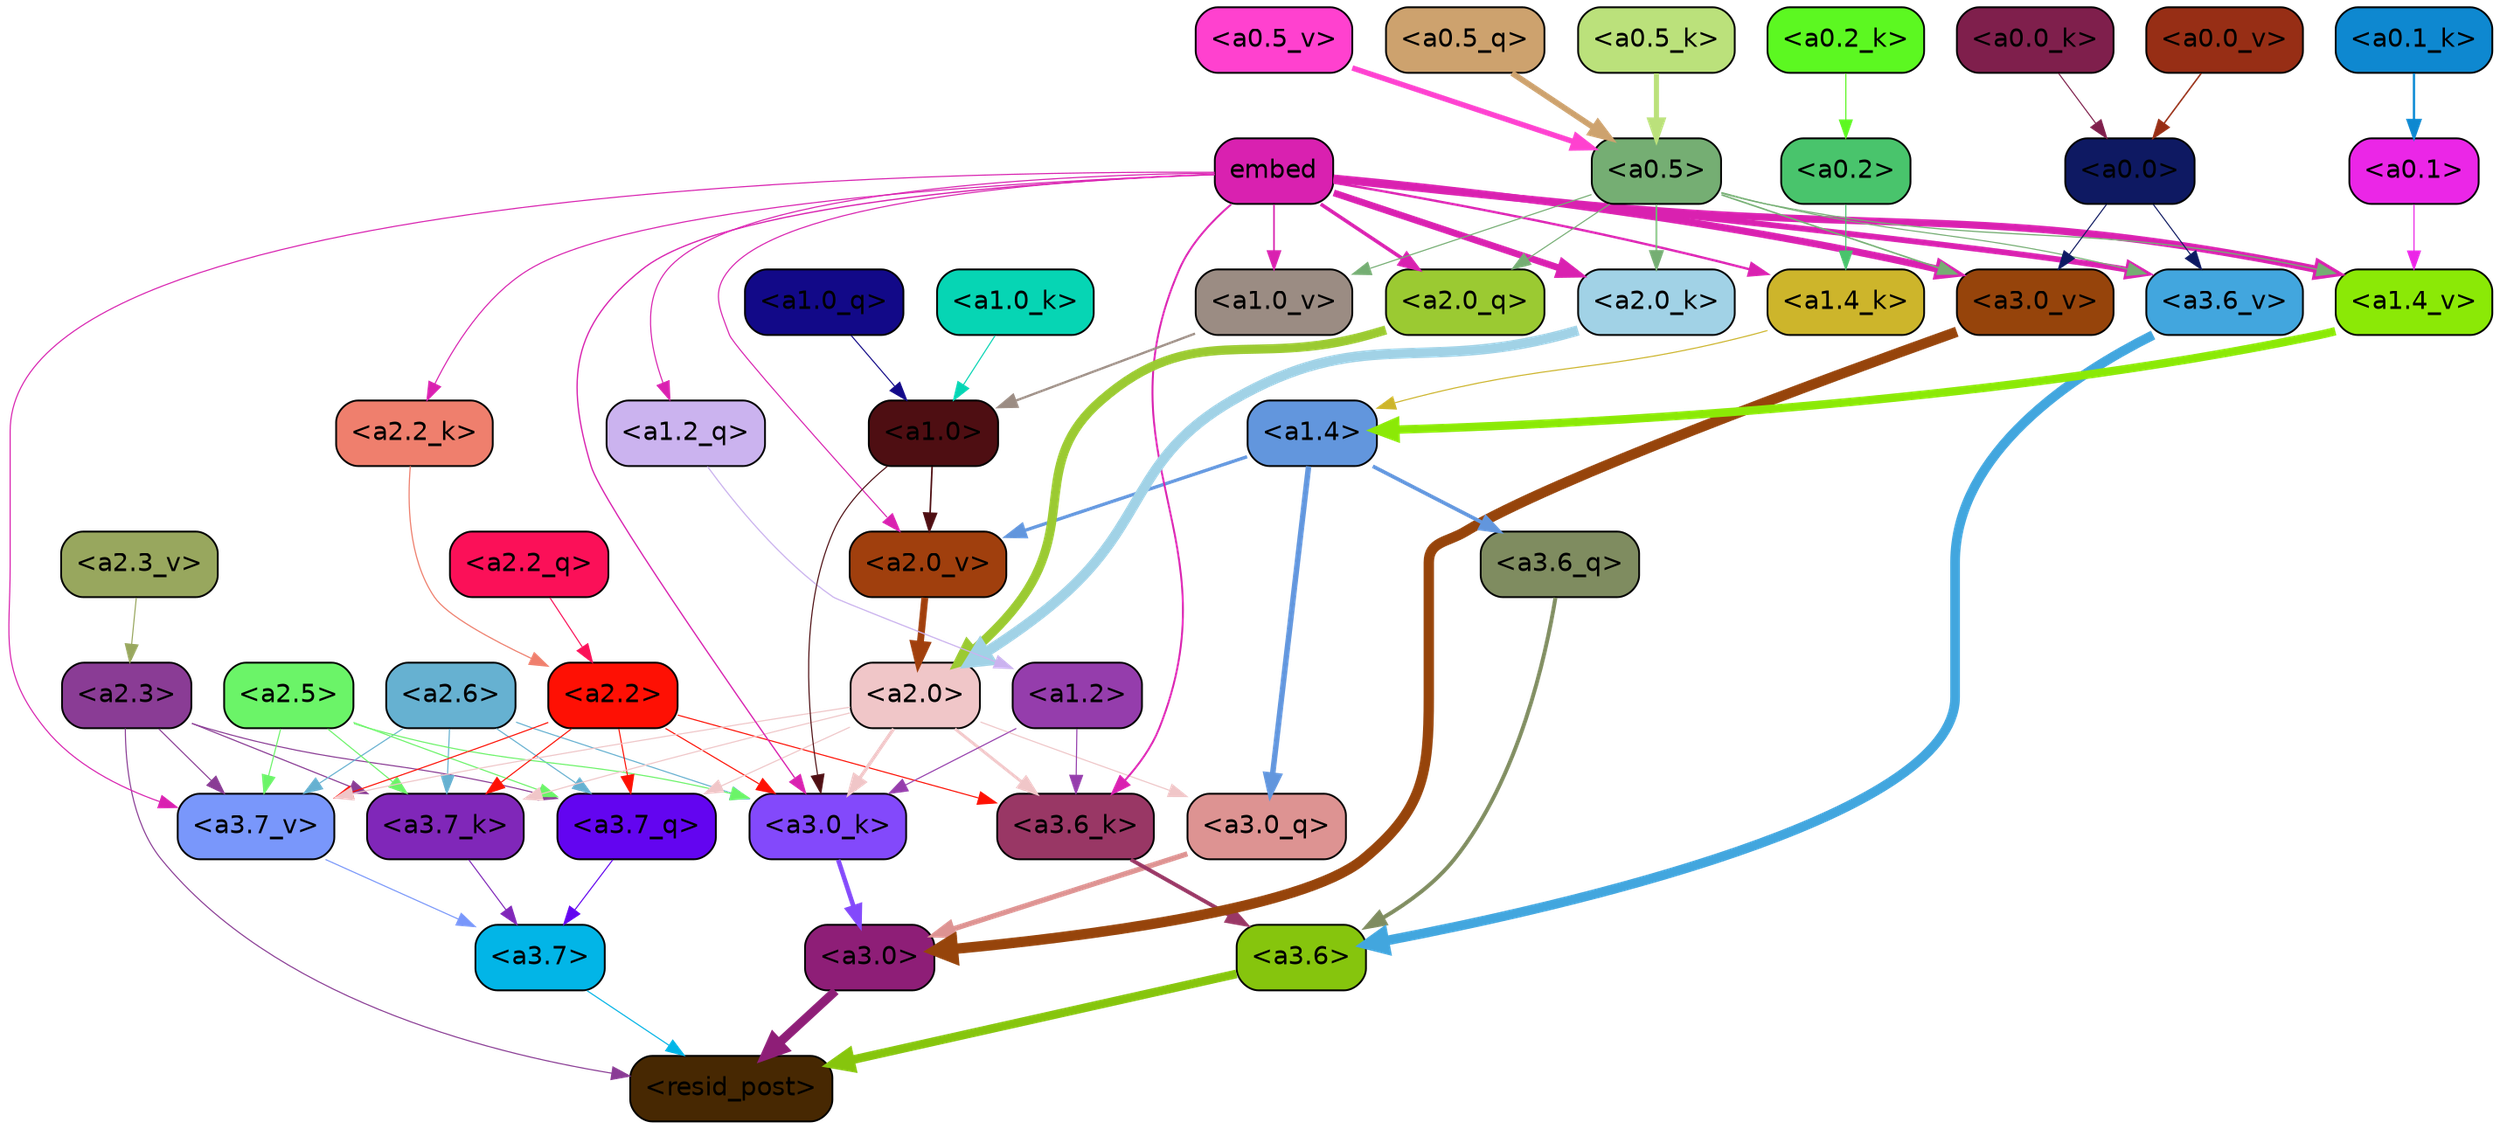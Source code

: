 strict digraph "" {
	graph [bgcolor=transparent,
		layout=dot,
		overlap=false,
		splines=true
	];
	"<a3.7>"	[color=black,
		fillcolor="#02b5e7",
		fontname=Helvetica,
		shape=box,
		style="filled, rounded"];
	"<resid_post>"	[color=black,
		fillcolor="#472802",
		fontname=Helvetica,
		shape=box,
		style="filled, rounded"];
	"<a3.7>" -> "<resid_post>"	[color="#02b5e7",
		penwidth=0.6];
	"<a3.6>"	[color=black,
		fillcolor="#86c50d",
		fontname=Helvetica,
		shape=box,
		style="filled, rounded"];
	"<a3.6>" -> "<resid_post>"	[color="#86c50d",
		penwidth=4.751592040061951];
	"<a3.0>"	[color=black,
		fillcolor="#8e1e77",
		fontname=Helvetica,
		shape=box,
		style="filled, rounded"];
	"<a3.0>" -> "<resid_post>"	[color="#8e1e77",
		penwidth=4.904066681861877];
	"<a2.3>"	[color=black,
		fillcolor="#8a3c95",
		fontname=Helvetica,
		shape=box,
		style="filled, rounded"];
	"<a2.3>" -> "<resid_post>"	[color="#8a3c95",
		penwidth=0.6];
	"<a3.7_q>"	[color=black,
		fillcolor="#6305f0",
		fontname=Helvetica,
		shape=box,
		style="filled, rounded"];
	"<a2.3>" -> "<a3.7_q>"	[color="#8a3c95",
		penwidth=0.6];
	"<a3.7_k>"	[color=black,
		fillcolor="#8027b9",
		fontname=Helvetica,
		shape=box,
		style="filled, rounded"];
	"<a2.3>" -> "<a3.7_k>"	[color="#8a3c95",
		penwidth=0.6];
	"<a3.7_v>"	[color=black,
		fillcolor="#7997fb",
		fontname=Helvetica,
		shape=box,
		style="filled, rounded"];
	"<a2.3>" -> "<a3.7_v>"	[color="#8a3c95",
		penwidth=0.6];
	"<a3.7_q>" -> "<a3.7>"	[color="#6305f0",
		penwidth=0.6];
	"<a3.6_q>"	[color=black,
		fillcolor="#7f8c60",
		fontname=Helvetica,
		shape=box,
		style="filled, rounded"];
	"<a3.6_q>" -> "<a3.6>"	[color="#7f8c60",
		penwidth=2.160832464694977];
	"<a3.0_q>"	[color=black,
		fillcolor="#dd9392",
		fontname=Helvetica,
		shape=box,
		style="filled, rounded"];
	"<a3.0_q>" -> "<a3.0>"	[color="#dd9392",
		penwidth=2.870753765106201];
	"<a3.7_k>" -> "<a3.7>"	[color="#8027b9",
		penwidth=0.6];
	"<a3.6_k>"	[color=black,
		fillcolor="#993765",
		fontname=Helvetica,
		shape=box,
		style="filled, rounded"];
	"<a3.6_k>" -> "<a3.6>"	[color="#993765",
		penwidth=2.13908451795578];
	"<a3.0_k>"	[color=black,
		fillcolor="#8349fb",
		fontname=Helvetica,
		shape=box,
		style="filled, rounded"];
	"<a3.0_k>" -> "<a3.0>"	[color="#8349fb",
		penwidth=2.520303964614868];
	"<a3.7_v>" -> "<a3.7>"	[color="#7997fb",
		penwidth=0.6];
	"<a3.6_v>"	[color=black,
		fillcolor="#42a6de",
		fontname=Helvetica,
		shape=box,
		style="filled, rounded"];
	"<a3.6_v>" -> "<a3.6>"	[color="#42a6de",
		penwidth=5.297133803367615];
	"<a3.0_v>"	[color=black,
		fillcolor="#96440b",
		fontname=Helvetica,
		shape=box,
		style="filled, rounded"];
	"<a3.0_v>" -> "<a3.0>"	[color="#96440b",
		penwidth=5.680712580680847];
	"<a2.6>"	[color=black,
		fillcolor="#66b1d1",
		fontname=Helvetica,
		shape=box,
		style="filled, rounded"];
	"<a2.6>" -> "<a3.7_q>"	[color="#66b1d1",
		penwidth=0.6];
	"<a2.6>" -> "<a3.7_k>"	[color="#66b1d1",
		penwidth=0.6];
	"<a2.6>" -> "<a3.0_k>"	[color="#66b1d1",
		penwidth=0.6];
	"<a2.6>" -> "<a3.7_v>"	[color="#66b1d1",
		penwidth=0.6];
	"<a2.5>"	[color=black,
		fillcolor="#6bf468",
		fontname=Helvetica,
		shape=box,
		style="filled, rounded"];
	"<a2.5>" -> "<a3.7_q>"	[color="#6bf468",
		penwidth=0.6];
	"<a2.5>" -> "<a3.7_k>"	[color="#6bf468",
		penwidth=0.6];
	"<a2.5>" -> "<a3.0_k>"	[color="#6bf468",
		penwidth=0.6];
	"<a2.5>" -> "<a3.7_v>"	[color="#6bf468",
		penwidth=0.6];
	"<a2.2>"	[color=black,
		fillcolor="#fe1004",
		fontname=Helvetica,
		shape=box,
		style="filled, rounded"];
	"<a2.2>" -> "<a3.7_q>"	[color="#fe1004",
		penwidth=0.6];
	"<a2.2>" -> "<a3.7_k>"	[color="#fe1004",
		penwidth=0.6];
	"<a2.2>" -> "<a3.6_k>"	[color="#fe1004",
		penwidth=0.6];
	"<a2.2>" -> "<a3.0_k>"	[color="#fe1004",
		penwidth=0.6];
	"<a2.2>" -> "<a3.7_v>"	[color="#fe1004",
		penwidth=0.6];
	"<a2.0>"	[color=black,
		fillcolor="#f0c6c8",
		fontname=Helvetica,
		shape=box,
		style="filled, rounded"];
	"<a2.0>" -> "<a3.7_q>"	[color="#f0c6c8",
		penwidth=0.6];
	"<a2.0>" -> "<a3.0_q>"	[color="#f0c6c8",
		penwidth=0.6];
	"<a2.0>" -> "<a3.7_k>"	[color="#f0c6c8",
		penwidth=0.6];
	"<a2.0>" -> "<a3.6_k>"	[color="#f0c6c8",
		penwidth=1.5897698998451233];
	"<a2.0>" -> "<a3.0_k>"	[color="#f0c6c8",
		penwidth=1.8405593037605286];
	"<a2.0>" -> "<a3.7_v>"	[color="#f0c6c8",
		penwidth=0.6];
	"<a1.4>"	[color=black,
		fillcolor="#6296dd",
		fontname=Helvetica,
		shape=box,
		style="filled, rounded"];
	"<a1.4>" -> "<a3.6_q>"	[color="#6296dd",
		penwidth=2.0260728895664215];
	"<a1.4>" -> "<a3.0_q>"	[color="#6296dd",
		penwidth=3.0185627341270447];
	"<a2.0_v>"	[color=black,
		fillcolor="#a03f0d",
		fontname=Helvetica,
		shape=box,
		style="filled, rounded"];
	"<a1.4>" -> "<a2.0_v>"	[color="#6296dd",
		penwidth=1.7970525026321411];
	"<a1.2>"	[color=black,
		fillcolor="#953dac",
		fontname=Helvetica,
		shape=box,
		style="filled, rounded"];
	"<a1.2>" -> "<a3.6_k>"	[color="#953dac",
		penwidth=0.6];
	"<a1.2>" -> "<a3.0_k>"	[color="#953dac",
		penwidth=0.6];
	embed	[color=black,
		fillcolor="#d921b0",
		fontname=Helvetica,
		shape=box,
		style="filled, rounded"];
	embed -> "<a3.6_k>"	[color="#d921b0",
		penwidth=1.046662151813507];
	embed -> "<a3.0_k>"	[color="#d921b0",
		penwidth=0.6995279788970947];
	embed -> "<a3.7_v>"	[color="#d921b0",
		penwidth=0.6];
	embed -> "<a3.6_v>"	[color="#d921b0",
		penwidth=3.1840110421180725];
	embed -> "<a3.0_v>"	[color="#d921b0",
		penwidth=3.9005755856633186];
	"<a2.0_q>"	[color=black,
		fillcolor="#9bca32",
		fontname=Helvetica,
		shape=box,
		style="filled, rounded"];
	embed -> "<a2.0_q>"	[color="#d921b0",
		penwidth=1.9669389724731445];
	"<a2.2_k>"	[color=black,
		fillcolor="#ef7f6d",
		fontname=Helvetica,
		shape=box,
		style="filled, rounded"];
	embed -> "<a2.2_k>"	[color="#d921b0",
		penwidth=0.6];
	"<a2.0_k>"	[color=black,
		fillcolor="#a1d2e6",
		fontname=Helvetica,
		shape=box,
		style="filled, rounded"];
	embed -> "<a2.0_k>"	[color="#d921b0",
		penwidth=3.6898754835128784];
	embed -> "<a2.0_v>"	[color="#d921b0",
		penwidth=0.6];
	"<a1.2_q>"	[color=black,
		fillcolor="#cbb3ef",
		fontname=Helvetica,
		shape=box,
		style="filled, rounded"];
	embed -> "<a1.2_q>"	[color="#d921b0",
		penwidth=0.6];
	"<a1.4_k>"	[color=black,
		fillcolor="#cdb52b",
		fontname=Helvetica,
		shape=box,
		style="filled, rounded"];
	embed -> "<a1.4_k>"	[color="#d921b0",
		penwidth=1.2758672684431076];
	"<a1.4_v>"	[color=black,
		fillcolor="#8be906",
		fontname=Helvetica,
		shape=box,
		style="filled, rounded"];
	embed -> "<a1.4_v>"	[color="#d921b0",
		penwidth=3.992354243993759];
	"<a1.0_v>"	[color=black,
		fillcolor="#9b8c83",
		fontname=Helvetica,
		shape=box,
		style="filled, rounded"];
	embed -> "<a1.0_v>"	[color="#d921b0",
		penwidth=0.8768336176872253];
	"<a1.0>"	[color=black,
		fillcolor="#4e0e12",
		fontname=Helvetica,
		shape=box,
		style="filled, rounded"];
	"<a1.0>" -> "<a3.0_k>"	[color="#4e0e12",
		penwidth=0.6];
	"<a1.0>" -> "<a2.0_v>"	[color="#4e0e12",
		penwidth=0.8836666345596313];
	"<a0.5>"	[color=black,
		fillcolor="#75ae73",
		fontname=Helvetica,
		shape=box,
		style="filled, rounded"];
	"<a0.5>" -> "<a3.6_v>"	[color="#75ae73",
		penwidth=0.6];
	"<a0.5>" -> "<a3.0_v>"	[color="#75ae73",
		penwidth=0.8493617177009583];
	"<a0.5>" -> "<a2.0_q>"	[color="#75ae73",
		penwidth=0.6];
	"<a0.5>" -> "<a2.0_k>"	[color="#75ae73",
		penwidth=0.9942188858985901];
	"<a0.5>" -> "<a1.4_v>"	[color="#75ae73",
		penwidth=0.6379710733890533];
	"<a0.5>" -> "<a1.0_v>"	[color="#75ae73",
		penwidth=0.6];
	"<a0.0>"	[color=black,
		fillcolor="#0e1962",
		fontname=Helvetica,
		shape=box,
		style="filled, rounded"];
	"<a0.0>" -> "<a3.6_v>"	[color="#0e1962",
		penwidth=0.6];
	"<a0.0>" -> "<a3.0_v>"	[color="#0e1962",
		penwidth=0.6];
	"<a2.2_q>"	[color=black,
		fillcolor="#fb1058",
		fontname=Helvetica,
		shape=box,
		style="filled, rounded"];
	"<a2.2_q>" -> "<a2.2>"	[color="#fb1058",
		penwidth=0.6];
	"<a2.0_q>" -> "<a2.0>"	[color="#9bca32",
		penwidth=5.0040658712387085];
	"<a2.2_k>" -> "<a2.2>"	[color="#ef7f6d",
		penwidth=0.6304321400821209];
	"<a2.0_k>" -> "<a2.0>"	[color="#a1d2e6",
		penwidth=5.6445024609565735];
	"<a2.3_v>"	[color=black,
		fillcolor="#98a75e",
		fontname=Helvetica,
		shape=box,
		style="filled, rounded"];
	"<a2.3_v>" -> "<a2.3>"	[color="#98a75e",
		penwidth=0.6];
	"<a2.0_v>" -> "<a2.0>"	[color="#a03f0d",
		penwidth=3.781584322452545];
	"<a1.2_q>" -> "<a1.2>"	[color="#cbb3ef",
		penwidth=0.6481351256370544];
	"<a1.0_q>"	[color=black,
		fillcolor="#120988",
		fontname=Helvetica,
		shape=box,
		style="filled, rounded"];
	"<a1.0_q>" -> "<a1.0>"	[color="#120988",
		penwidth=0.6];
	"<a1.4_k>" -> "<a1.4>"	[color="#cdb52b",
		penwidth=0.6];
	"<a1.0_k>"	[color=black,
		fillcolor="#06d5b4",
		fontname=Helvetica,
		shape=box,
		style="filled, rounded"];
	"<a1.0_k>" -> "<a1.0>"	[color="#06d5b4",
		penwidth=0.6];
	"<a1.4_v>" -> "<a1.4>"	[color="#8be906",
		penwidth=4.602061748504639];
	"<a1.0_v>" -> "<a1.0>"	[color="#9b8c83",
		penwidth=1.227757602930069];
	"<a0.2>"	[color=black,
		fillcolor="#49c46c",
		fontname=Helvetica,
		shape=box,
		style="filled, rounded"];
	"<a0.2>" -> "<a1.4_k>"	[color="#49c46c",
		penwidth=0.6];
	"<a0.1>"	[color=black,
		fillcolor="#eb26e7",
		fontname=Helvetica,
		shape=box,
		style="filled, rounded"];
	"<a0.1>" -> "<a1.4_v>"	[color="#eb26e7",
		penwidth=0.6];
	"<a0.5_q>"	[color=black,
		fillcolor="#cda26e",
		fontname=Helvetica,
		shape=box,
		style="filled, rounded"];
	"<a0.5_q>" -> "<a0.5>"	[color="#cda26e",
		penwidth=3.219071626663208];
	"<a0.5_k>"	[color=black,
		fillcolor="#bbe17b",
		fontname=Helvetica,
		shape=box,
		style="filled, rounded"];
	"<a0.5_k>" -> "<a0.5>"	[color="#bbe17b",
		penwidth=2.7730584144592285];
	"<a0.2_k>"	[color=black,
		fillcolor="#5cf821",
		fontname=Helvetica,
		shape=box,
		style="filled, rounded"];
	"<a0.2_k>" -> "<a0.2>"	[color="#5cf821",
		penwidth=0.6];
	"<a0.1_k>"	[color=black,
		fillcolor="#0e88d0",
		fontname=Helvetica,
		shape=box,
		style="filled, rounded"];
	"<a0.1_k>" -> "<a0.1>"	[color="#0e88d0",
		penwidth=1.281095266342163];
	"<a0.0_k>"	[color=black,
		fillcolor="#7f1f4c",
		fontname=Helvetica,
		shape=box,
		style="filled, rounded"];
	"<a0.0_k>" -> "<a0.0>"	[color="#7f1f4c",
		penwidth=0.6];
	"<a0.5_v>"	[color=black,
		fillcolor="#ff41cf",
		fontname=Helvetica,
		shape=box,
		style="filled, rounded"];
	"<a0.5_v>" -> "<a0.5>"	[color="#ff41cf",
		penwidth=2.9687485098838806];
	"<a0.0_v>"	[color=black,
		fillcolor="#972e15",
		fontname=Helvetica,
		shape=box,
		style="filled, rounded"];
	"<a0.0_v>" -> "<a0.0>"	[color="#972e15",
		penwidth=0.8196042068302631];
}
